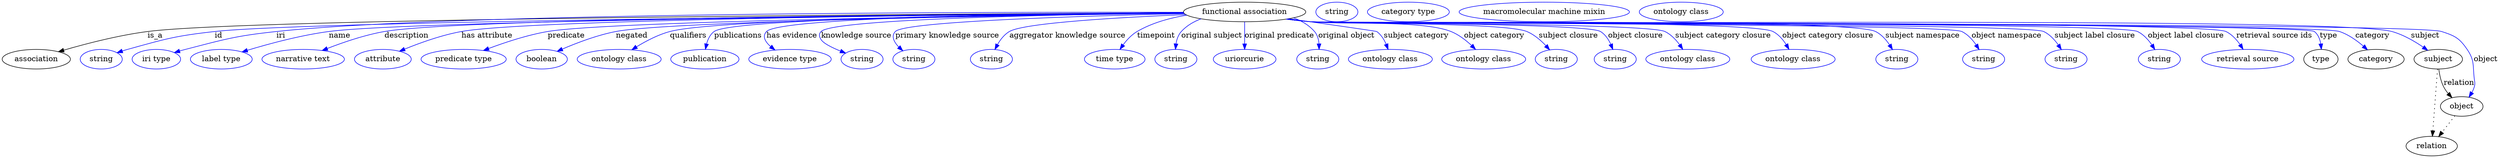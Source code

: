 digraph {
	graph [bb="0,0,4570.4,283"];
	node [label="\N"];
	"functional association"	[height=0.5,
		label="functional association",
		pos="2274.4,265",
		width=3.1053];
	association	[height=0.5,
		pos="62.394,178",
		width=1.7332];
	"functional association" -> association	[label=is_a,
		lp="280.39,221.5",
		pos="e,102.91,191.77 2162.9,263.51 1768.6,261.57 454.14,253.33 266.39,229 213.11,222.09 153.58,206.57 112.65,194.64"];
	id	[color=blue,
		height=0.5,
		label=string,
		pos="181.39,178",
		width=1.0652];
	"functional association" -> id	[color=blue,
		label=id,
		lp="396.39,221.5",
		pos="e,210.38,189.98 2162.9,263.13 1784.8,260.02 564.95,248.56 389.39,229 317.23,220.96 299.34,215.5 229.39,196 226.29,195.13 223.09,\
194.17 219.89,193.15",
		style=solid];
	iri	[color=blue,
		height=0.5,
		label="iri type",
		pos="282.39,178",
		width=1.2277];
	"functional association" -> iri	[color=blue,
		label=iri,
		lp="509.39,221.5",
		pos="e,315.3,190.2 2162.5,264.37 1825.9,265.09 825.36,264.12 501.39,229 426.61,220.89 408.22,214.85 335.39,196 332.02,195.13 328.54,194.16 \
325.06,193.15",
		style=solid];
	name	[color=blue,
		height=0.5,
		label="label type",
		pos="401.39,178",
		width=1.5707];
	"functional association" -> name	[color=blue,
		label=name,
		lp="617.39,221.5",
		pos="e,439.19,191.41 2162.9,263.15 1813.1,260.26 751.28,249.86 597.39,229 545.74,222 488.1,206.31 448.78,194.36",
		style=solid];
	description	[color=blue,
		height=0.5,
		label="narrative text",
		pos="551.39,178",
		width=2.0943];
	"functional association" -> description	[color=blue,
		label=description,
		lp="739.89,221.5",
		pos="e,586.19,194.12 2162.9,263.47 1827.4,261.62 842.08,254.08 699.39,229 663.52,222.69 624.55,209.24 595.6,197.88",
		style=solid];
	"has attribute"	[color=blue,
		height=0.5,
		label=attribute,
		pos="696.39,178",
		width=1.4443];
	"functional association" -> "has attribute"	[color=blue,
		label="has attribute",
		lp="887.39,221.5",
		pos="e,726.83,192.67 2162.9,263.26 1848.4,260.9 968.81,252.28 840.39,229 804.17,222.43 764.8,208.24 736.39,196.65",
		style=solid];
	predicate	[color=blue,
		height=0.5,
		label="predicate type",
		pos="844.39,178",
		width=2.1665];
	"functional association" -> predicate	[color=blue,
		label=predicate,
		lp="1031.4,221.5",
		pos="e,880.43,194.06 2163.3,262.79 1873.8,259.36 1110.3,248.58 997.39,229 960.25,222.56 919.77,209.02 889.78,197.66",
		style=solid];
	negated	[color=blue,
		height=0.5,
		label=boolean,
		pos="987.39,178",
		width=1.2999];
	"functional association" -> negated	[color=blue,
		label=negated,
		lp="1151.4,221.5",
		pos="e,1015.6,192.51 2163.5,262.67 1894.6,259.16 1222.6,248.53 1122.4,229 1088.3,222.36 1051.5,208.2 1024.9,196.64",
		style=solid];
	qualifiers	[color=blue,
		height=0.5,
		label="ontology class",
		pos="1128.4,178",
		width=2.1304];
	"functional association" -> qualifiers	[color=blue,
		label=qualifiers,
		lp="1254.9,221.5",
		pos="e,1151.6,195.39 2163.2,263.17 1910.9,260.88 1310.3,252.96 1221.4,229 1199.7,223.15 1177.4,211.43 1160.1,200.81",
		style=solid];
	publications	[color=blue,
		height=0.5,
		label=publication,
		pos="1285.4,178",
		width=1.7332];
	"functional association" -> publications	[color=blue,
		label=publications,
		lp="1346.4,221.5",
		pos="e,1286.4,196.26 2162.9,263.35 1914.8,261.44 1336.4,254.29 1302.4,229 1295.1,223.57 1290.9,214.84 1288.5,206.19",
		style=solid];
	"has evidence"	[color=blue,
		height=0.5,
		label="evidence type",
		pos="1441.4,178",
		width=2.0943];
	"functional association" -> "has evidence"	[color=blue,
		label="has evidence",
		lp="1444.9,221.5",
		pos="e,1413.8,194.93 2162.6,263.6 1932.3,262.22 1424.4,256.11 1398.4,229 1390,220.25 1395.9,210.18 1405.7,201.37",
		style=solid];
	"knowledge source"	[color=blue,
		height=0.5,
		label=string,
		pos="1573.4,178",
		width=1.0652];
	"functional association" -> "knowledge source"	[color=blue,
		label="knowledge source",
		lp="1562.9,221.5",
		pos="e,1543.3,189.28 2163.1,262.99 1953.9,260.53 1521,252.61 1498.4,229 1493.8,224.18 1494.8,219.62 1498.4,214 1502.8,207.12 1518,199.47 \
1533.6,193.08",
		style=solid];
	"primary knowledge source"	[color=blue,
		height=0.5,
		label=string,
		pos="1668.4,178",
		width=1.0652];
	"functional association" -> "primary knowledge source"	[color=blue,
		label="primary knowledge source",
		lp="1729.4,221.5",
		pos="e,1648.1,193.48 2164.2,261.87 1986,257.87 1652.3,247.9 1634.4,229 1626.3,220.46 1631.8,209.82 1640.6,200.55",
		style=solid];
	"aggregator knowledge source"	[color=blue,
		height=0.5,
		label=string,
		pos="1810.4,178",
		width=1.0652];
	"functional association" -> "aggregator knowledge source"	[color=blue,
		label="aggregator knowledge source",
		lp="1949.9,221.5",
		pos="e,1816.9,195.93 2166.5,260.14 2047.9,255.13 1870.6,245.07 1843.4,229 1834,223.44 1826.8,214.03 1821.5,204.86",
		style=solid];
	timepoint	[color=blue,
		height=0.5,
		label="time type",
		pos="2037.4,178",
		width=1.5346];
	"functional association" -> timepoint	[color=blue,
		label=timepoint,
		lp="2112.4,221.5",
		pos="e,2046.6,196.08 2184.5,254.24 2141.6,248.35 2095.7,239.86 2077.4,229 2067.4,223.06 2058.9,213.63 2052.3,204.55",
		style=solid];
	"original subject"	[color=blue,
		height=0.5,
		label=string,
		pos="2149.4,178",
		width=1.0652];
	"functional association" -> "original subject"	[color=blue,
		label="original subject",
		lp="2214.4,221.5",
		pos="e,2148.2,196.23 2194,252.37 2180.6,247.15 2167.9,239.68 2158.4,229 2152.9,222.8 2150.2,214.39 2149,206.23",
		style=solid];
	"original predicate"	[color=blue,
		height=0.5,
		label=uriorcurie,
		pos="2274.4,178",
		width=1.5887];
	"functional association" -> "original predicate"	[color=blue,
		label="original predicate",
		lp="2337.9,221.5",
		pos="e,2274.4,196.18 2274.4,246.8 2274.4,235.16 2274.4,219.55 2274.4,206.24",
		style=solid];
	"original object"	[color=blue,
		height=0.5,
		label=string,
		pos="2403.4,178",
		width=1.0652];
	"functional association" -> "original object"	[color=blue,
		label="original object",
		lp="2459.9,221.5",
		pos="e,2407.8,195.99 2348.7,251.55 2372.7,245.93 2395.1,238.4 2402.4,229 2407.4,222.62 2408.9,214.26 2408.7,206.21",
		style=solid];
	"subject category"	[color=blue,
		height=0.5,
		label="ontology class",
		pos="2536.4,178",
		width=2.1304];
	"functional association" -> "subject category"	[color=blue,
		label="subject category",
		lp="2586.9,221.5",
		pos="e,2533.7,196.01 2355.3,252.49 2425,242.53 2514.6,229.63 2515.4,229 2522.8,223.28 2527.6,214.49 2530.7,205.86",
		style=solid];
	"object category"	[color=blue,
		height=0.5,
		label="ontology class",
		pos="2707.4,178",
		width=2.1304];
	"functional association" -> "object category"	[color=blue,
		label="object category",
		lp="2728.9,221.5",
		pos="e,2693.4,196.12 2353.1,252.15 2367.1,250.25 2381.7,248.45 2395.4,247 2451.9,241.04 2598,250.87 2650.4,229 2663.9,223.35 2676.5,213.12 \
2686.4,203.39",
		style=solid];
	"subject closure"	[color=blue,
		height=0.5,
		label=string,
		pos="2840.4,178",
		width=1.0652];
	"functional association" -> "subject closure"	[color=blue,
		label="subject closure",
		lp="2864.9,221.5",
		pos="e,2828.8,195.25 2352.1,251.99 2366.4,250.08 2381.3,248.31 2395.4,247 2438.9,242.95 2748.2,246.25 2788.4,229 2801.5,223.38 2813.2,\
212.9 2822.2,202.98",
		style=solid];
	"object closure"	[color=blue,
		height=0.5,
		label=string,
		pos="2953.4,178",
		width=1.0652];
	"functional association" -> "object closure"	[color=blue,
		label="object closure",
		lp="2988.4,221.5",
		pos="e,2948,196.06 2351.4,251.94 2366,250.01 2381.1,248.24 2395.4,247 2424.6,244.45 2898.1,243.89 2923.4,229 2932.5,223.66 2939.1,214.42 \
2943.8,205.32",
		style=solid];
	"subject category closure"	[color=blue,
		height=0.5,
		label="ontology class",
		pos="3086.4,178",
		width=2.1304];
	"functional association" -> "subject category closure"	[color=blue,
		label="subject category closure",
		lp="3148.9,221.5",
		pos="e,3076.5,196.26 2351.4,251.87 2366,249.94 2381.1,248.2 2395.4,247 2431.2,243.99 3009.8,244.27 3042.4,229 3053.7,223.68 3063.3,213.92 \
3070.7,204.42",
		style=solid];
	"object category closure"	[color=blue,
		height=0.5,
		label="ontology class",
		pos="3279.4,178",
		width=2.1304];
	"functional association" -> "object category closure"	[color=blue,
		label="object category closure",
		lp="3341.9,221.5",
		pos="e,3271.1,196.24 2351.1,251.84 2365.7,249.9 2381,248.16 2395.4,247 2442.2,243.23 3198.4,250.05 3240.4,229 3250.8,223.76 3259.3,214.28 \
3265.7,204.97",
		style=solid];
	"subject namespace"	[color=blue,
		height=0.5,
		label=string,
		pos="3469.4,178",
		width=1.0652];
	"functional association" -> "subject namespace"	[color=blue,
		label="subject namespace",
		lp="3515.4,221.5",
		pos="e,3461.1,195.77 2350.7,251.83 2365.5,249.89 2380.9,248.14 2395.4,247 2452.7,242.49 3377.8,254.34 3429.4,229 3440.2,223.67 3449.1,\
213.85 3455.7,204.31",
		style=solid];
	"object namespace"	[color=blue,
		height=0.5,
		label=string,
		pos="3628.4,178",
		width=1.0652];
	"functional association" -> "object namespace"	[color=blue,
		label="object namespace",
		lp="3669.4,221.5",
		pos="e,3619.8,195.79 2350.7,251.81 2365.5,249.86 2380.9,248.12 2395.4,247 2461.4,241.88 3527.7,257.78 3587.4,229 3598.4,223.7 3607.4,\
213.88 3614.2,204.34",
		style=solid];
	"subject label closure"	[color=blue,
		height=0.5,
		label=string,
		pos="3779.4,178",
		width=1.0652];
	"functional association" -> "subject label closure"	[color=blue,
		label="subject label closure",
		lp="3831.4,221.5",
		pos="e,3770.5,195.81 2350.7,251.79 2365.5,249.84 2380.9,248.11 2395.4,247 2432.6,244.15 3703.7,244.97 3737.4,229 3748.5,223.72 3757.8,\
213.91 3764.7,204.36",
		style=solid];
	"object label closure"	[color=blue,
		height=0.5,
		label=string,
		pos="3950.4,178",
		width=1.0652];
	"functional association" -> "object label closure"	[color=blue,
		label="object label closure",
		lp="3998.9,221.5",
		pos="e,3941.8,195.81 2350.7,251.77 2365.5,249.83 2380.9,248.1 2395.4,247 2437.3,243.82 3871.5,247.22 3909.4,229 3920.4,223.71 3929.4,\
213.9 3936.2,204.36",
		style=solid];
	"retrieval source ids"	[color=blue,
		height=0.5,
		label="retrieval source",
		pos="4112.4,178",
		width=2.347];
	"functional association" -> "retrieval source ids"	[color=blue,
		label="retrieval source ids",
		lp="4160.9,221.5",
		pos="e,4103.8,196.3 2350.4,251.8 2365.3,249.84 2380.8,248.1 2395.4,247 2441.8,243.5 4030.5,249.41 4072.4,229 4083.1,223.78 4091.9,214.17 \
4098.4,204.75",
		style=solid];
	type	[height=0.5,
		pos="4246.4,178",
		width=0.86659];
	"functional association" -> type	[color=blue,
		label=type,
		lp="4260.4,221.5",
		pos="e,4247.2,196.18 2350.4,251.79 2365.3,249.83 2380.8,248.09 2395.4,247 2420.9,245.09 4214.4,244.91 4234.4,229 4241.2,223.54 4244.6,\
214.93 4246.1,206.37",
		style=solid];
	category	[height=0.5,
		pos="4347.4,178",
		width=1.4263];
	"functional association" -> category	[color=blue,
		label=category,
		lp="4340.9,221.5",
		pos="e,4331.8,195.26 2350.4,251.78 2365.3,249.83 2380.8,248.09 2395.4,247 2447.6,243.1 4230.8,245.74 4280.4,229 4296.6,223.53 4312.1,\
212.51 4324.1,202.2",
		style=solid];
	subject	[height=0.5,
		pos="4461.4,178",
		width=1.2277];
	"functional association" -> subject	[color=blue,
		label=subject,
		lp="4437.4,221.5",
		pos="e,4442.1,194.33 2350.4,251.78 2365.3,249.82 2380.8,248.09 2395.4,247 2505.2,238.83 4270.3,258.4 4376.4,229 4397.1,223.25 4418,211.09 \
4433.9,200.2",
		style=solid];
	object	[height=0.5,
		pos="4504.4,91",
		width=1.0832];
	"functional association" -> object	[color=blue,
		label=object,
		lp="4548.4,178",
		pos="e,4517.8,108.09 2350.4,251.77 2365.3,249.82 2380.8,248.08 2395.4,247 2452.8,242.74 4412.6,246.58 4467.4,229 4491.7,221.2 4500,217.1 \
4514.4,196 4528.3,175.59 4524.5,166.51 4527.4,142 4528.2,135.38 4529.3,133.39 4527.4,127 4526.4,123.55 4524.9,120.13 4523.1,116.85",
		style=solid];
	association_type	[color=blue,
		height=0.5,
		label=string,
		pos="2442.4,265",
		width=1.0652];
	association_category	[color=blue,
		height=0.5,
		label="category type",
		pos="2573.4,265",
		width=2.0762];
	subject -> object	[label=relation,
		lp="4499.4,134.5",
		pos="e,4486.5,107.23 4462.5,159.55 4463.7,149.57 4466.2,137.07 4471.4,127 4473.6,122.68 4476.5,118.52 4479.7,114.66"];
	relation	[height=0.5,
		pos="4449.4,18",
		width=1.2999];
	subject -> relation	[pos="e,4450.7,36.188 4460.1,159.79 4458,132.48 4454,78.994 4451.5,46.38",
		style=dotted];
	"functional association_subject"	[color=blue,
		height=0.5,
		label="macromolecular machine mixin",
		pos="2822.4,265",
		width=4.3329];
	object -> relation	[pos="e,4462.2,35.54 4491.9,73.889 4485,64.939 4476.2,53.617 4468.4,43.584",
		style=dotted];
	"functional association_object"	[color=blue,
		height=0.5,
		label="ontology class",
		pos="3073.4,265",
		width=2.1304];
}
